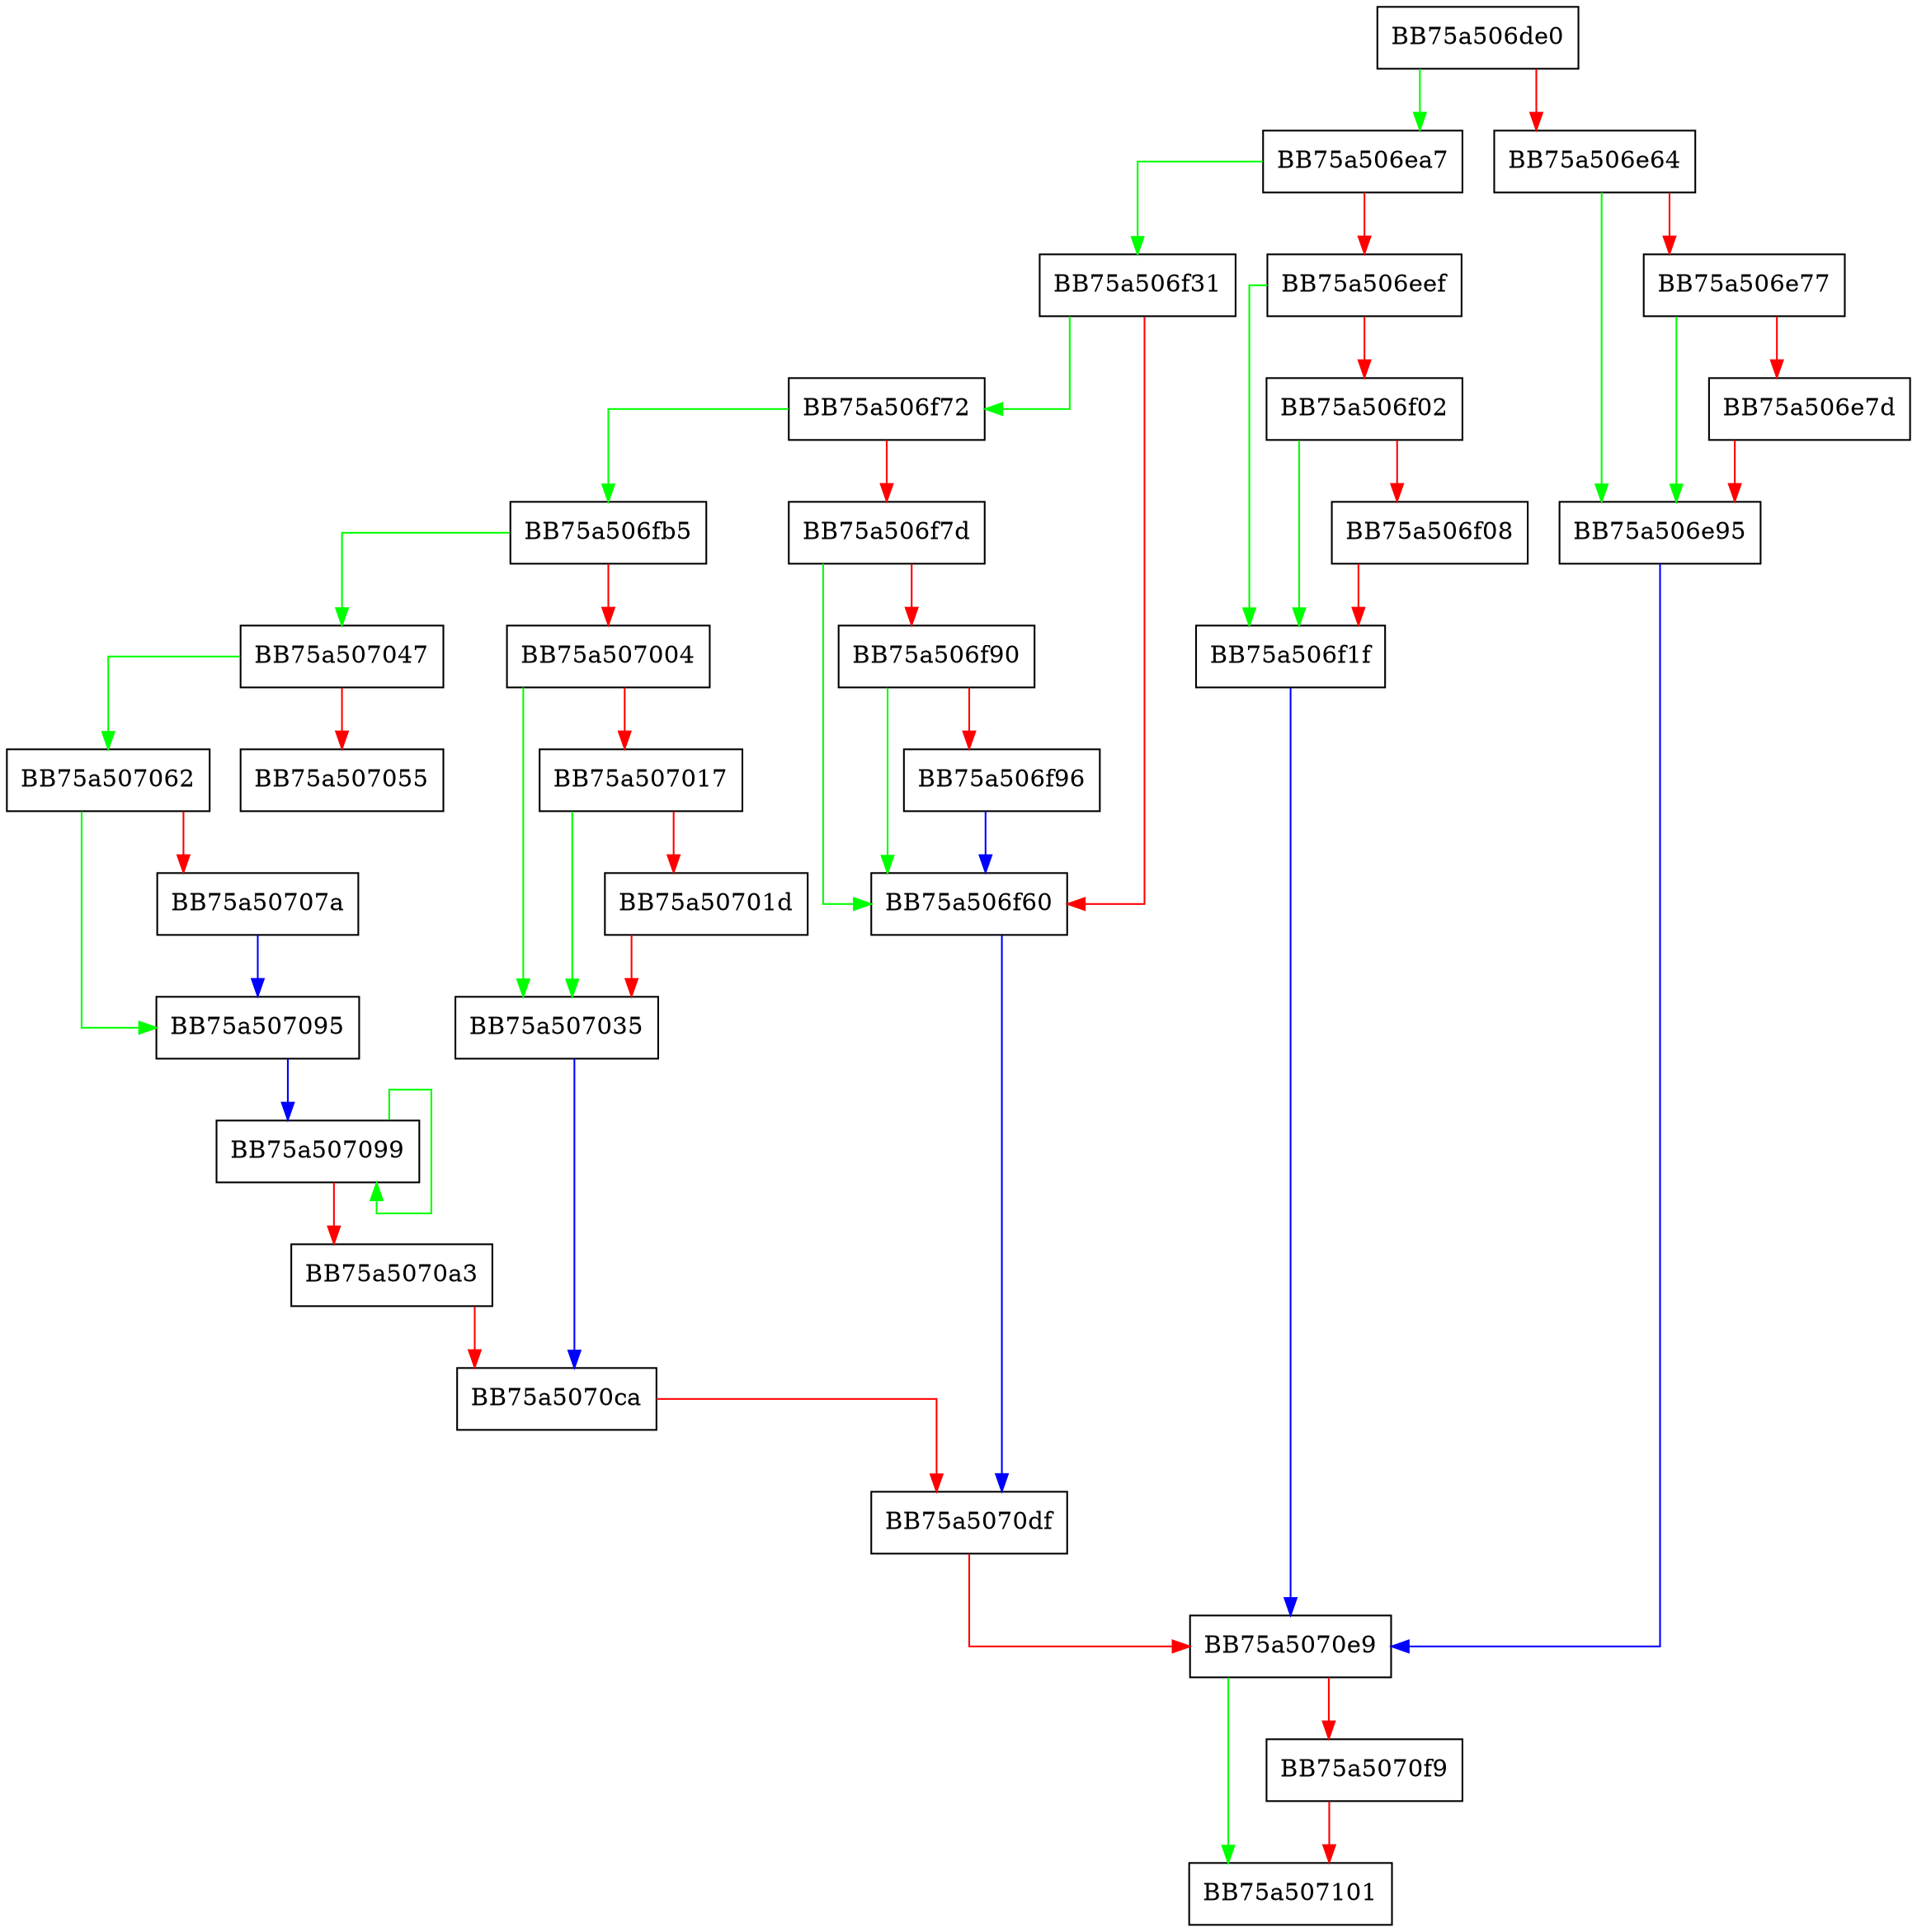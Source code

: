 digraph GetMountedFileBackingFilePath {
  node [shape="box"];
  graph [splines=ortho];
  BB75a506de0 -> BB75a506ea7 [color="green"];
  BB75a506de0 -> BB75a506e64 [color="red"];
  BB75a506e64 -> BB75a506e95 [color="green"];
  BB75a506e64 -> BB75a506e77 [color="red"];
  BB75a506e77 -> BB75a506e95 [color="green"];
  BB75a506e77 -> BB75a506e7d [color="red"];
  BB75a506e7d -> BB75a506e95 [color="red"];
  BB75a506e95 -> BB75a5070e9 [color="blue"];
  BB75a506ea7 -> BB75a506f31 [color="green"];
  BB75a506ea7 -> BB75a506eef [color="red"];
  BB75a506eef -> BB75a506f1f [color="green"];
  BB75a506eef -> BB75a506f02 [color="red"];
  BB75a506f02 -> BB75a506f1f [color="green"];
  BB75a506f02 -> BB75a506f08 [color="red"];
  BB75a506f08 -> BB75a506f1f [color="red"];
  BB75a506f1f -> BB75a5070e9 [color="blue"];
  BB75a506f31 -> BB75a506f72 [color="green"];
  BB75a506f31 -> BB75a506f60 [color="red"];
  BB75a506f60 -> BB75a5070df [color="blue"];
  BB75a506f72 -> BB75a506fb5 [color="green"];
  BB75a506f72 -> BB75a506f7d [color="red"];
  BB75a506f7d -> BB75a506f60 [color="green"];
  BB75a506f7d -> BB75a506f90 [color="red"];
  BB75a506f90 -> BB75a506f60 [color="green"];
  BB75a506f90 -> BB75a506f96 [color="red"];
  BB75a506f96 -> BB75a506f60 [color="blue"];
  BB75a506fb5 -> BB75a507047 [color="green"];
  BB75a506fb5 -> BB75a507004 [color="red"];
  BB75a507004 -> BB75a507035 [color="green"];
  BB75a507004 -> BB75a507017 [color="red"];
  BB75a507017 -> BB75a507035 [color="green"];
  BB75a507017 -> BB75a50701d [color="red"];
  BB75a50701d -> BB75a507035 [color="red"];
  BB75a507035 -> BB75a5070ca [color="blue"];
  BB75a507047 -> BB75a507062 [color="green"];
  BB75a507047 -> BB75a507055 [color="red"];
  BB75a507062 -> BB75a507095 [color="green"];
  BB75a507062 -> BB75a50707a [color="red"];
  BB75a50707a -> BB75a507095 [color="blue"];
  BB75a507095 -> BB75a507099 [color="blue"];
  BB75a507099 -> BB75a507099 [color="green"];
  BB75a507099 -> BB75a5070a3 [color="red"];
  BB75a5070a3 -> BB75a5070ca [color="red"];
  BB75a5070ca -> BB75a5070df [color="red"];
  BB75a5070df -> BB75a5070e9 [color="red"];
  BB75a5070e9 -> BB75a507101 [color="green"];
  BB75a5070e9 -> BB75a5070f9 [color="red"];
  BB75a5070f9 -> BB75a507101 [color="red"];
}